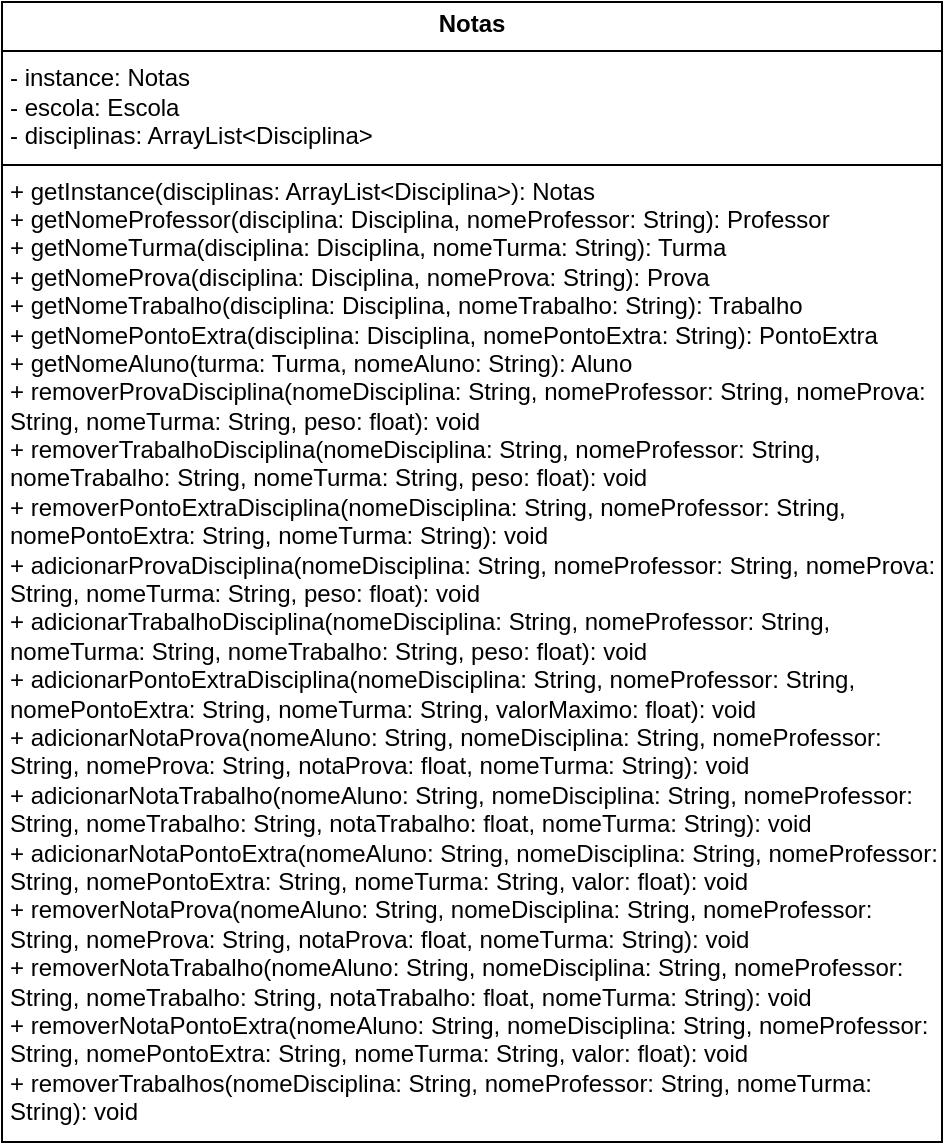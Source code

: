 <mxfile version="24.9.1">
  <diagram name="Página-1" id="7GCVgzm7ErauwXr5quWZ">
    <mxGraphModel dx="-460" dy="744" grid="1" gridSize="10" guides="1" tooltips="1" connect="1" arrows="1" fold="1" page="1" pageScale="1" pageWidth="827" pageHeight="1169" math="0" shadow="0">
      <root>
        <mxCell id="0" />
        <mxCell id="1" parent="0" />
        <mxCell id="i_QaKZoOb58a8kv5tK3f-2" value="&lt;p style=&quot;margin:0px;margin-top:4px;text-align:center;&quot;&gt;&lt;b&gt;Notas&lt;/b&gt;&lt;/p&gt;&lt;hr size=&quot;1&quot; style=&quot;border-style:solid;&quot;&gt;&lt;p style=&quot;margin:0px;margin-left:4px;&quot;&gt;- instance: Notas&amp;nbsp;&lt;br&gt;- escola: Escola&amp;nbsp;&lt;br&gt;- disciplinas: ArrayList&amp;lt;Disciplina&amp;gt;&lt;br&gt;&lt;/p&gt;&lt;hr size=&quot;1&quot; style=&quot;border-style:solid;&quot;&gt;&lt;p style=&quot;margin:0px;margin-left:4px;&quot;&gt;+ getInstance(disciplinas: ArrayList&amp;lt;Disciplina&amp;gt;): Notas&amp;nbsp;&lt;br&gt;+ getNomeProfessor(disciplina: Disciplina, nomeProfessor: String): Professor&amp;nbsp;&lt;br&gt;+ getNomeTurma(disciplina: Disciplina, nomeTurma: String): Turma&amp;nbsp;&lt;br&gt;+ getNomeProva(disciplina: Disciplina, nomeProva: String): Prova&amp;nbsp;&lt;br&gt;+ getNomeTrabalho(disciplina: Disciplina, nomeTrabalho: String): Trabalho&amp;nbsp;&lt;br&gt;+ getNomePontoExtra(disciplina: Disciplina, nomePontoExtra: String): PontoExtra&amp;nbsp;&lt;br&gt;+ getNomeAluno(turma: Turma, nomeAluno: String): Aluno&amp;nbsp;&lt;br&gt;+ removerProvaDisciplina(nomeDisciplina: String, nomeProfessor: String, nomeProva: String, nomeTurma: String, peso: float): void&amp;nbsp;&lt;br&gt;+ removerTrabalhoDisciplina(nomeDisciplina: String, nomeProfessor: String, nomeTrabalho: String, nomeTurma: String, peso: float): void&amp;nbsp;&lt;br&gt;+ removerPontoExtraDisciplina(nomeDisciplina: String, nomeProfessor: String, nomePontoExtra: String, nomeTurma: String): void&amp;nbsp;&lt;br&gt;+ adicionarProvaDisciplina(nomeDisciplina: String, nomeProfessor: String, nomeProva: String, nomeTurma: String, peso: float): void&amp;nbsp;&lt;br&gt;+ adicionarTrabalhoDisciplina(nomeDisciplina: String, nomeProfessor: String, nomeTurma: String, nomeTrabalho: String, peso: float): void&amp;nbsp;&lt;br&gt;+ adicionarPontoExtraDisciplina(nomeDisciplina: String, nomeProfessor: String, nomePontoExtra: String, nomeTurma: String, valorMaximo: float): void&amp;nbsp;&lt;br&gt;+ adicionarNotaProva(nomeAluno: String, nomeDisciplina: String, nomeProfessor: String, nomeProva: String, notaProva: float, nomeTurma: String): void&amp;nbsp;&lt;br&gt;+ adicionarNotaTrabalho(nomeAluno: String, nomeDisciplina: String, nomeProfessor: String, nomeTrabalho: String, notaTrabalho: float, nomeTurma: String): void&amp;nbsp;&lt;br&gt;+ adicionarNotaPontoExtra(nomeAluno: String, nomeDisciplina: String, nomeProfessor: String, nomePontoExtra: String, nomeTurma: String, valor: float): void&amp;nbsp;&lt;br&gt;+ removerNotaProva(nomeAluno: String, nomeDisciplina: String, nomeProfessor: String, nomeProva: String, notaProva: float, nomeTurma: String): void&amp;nbsp;&lt;br&gt;+ removerNotaTrabalho(nomeAluno: String, nomeDisciplina: String, nomeProfessor: String, nomeTrabalho: String, notaTrabalho: float, nomeTurma: String): void&amp;nbsp;&lt;br&gt;+ removerNotaPontoExtra(nomeAluno: String, nomeDisciplina: String, nomeProfessor: String, nomePontoExtra: String, nomeTurma: String, valor: float): void&amp;nbsp;&lt;br&gt;+ removerTrabalhos(nomeDisciplina: String, nomeProfessor: String, nomeTurma: String): void&lt;br&gt;&lt;/p&gt;" style="verticalAlign=middle;align=left;overflow=fill;html=1;whiteSpace=wrap;fillColor=none;" vertex="1" parent="1">
          <mxGeometry x="1900" y="690" width="470" height="570" as="geometry" />
        </mxCell>
      </root>
    </mxGraphModel>
  </diagram>
</mxfile>
